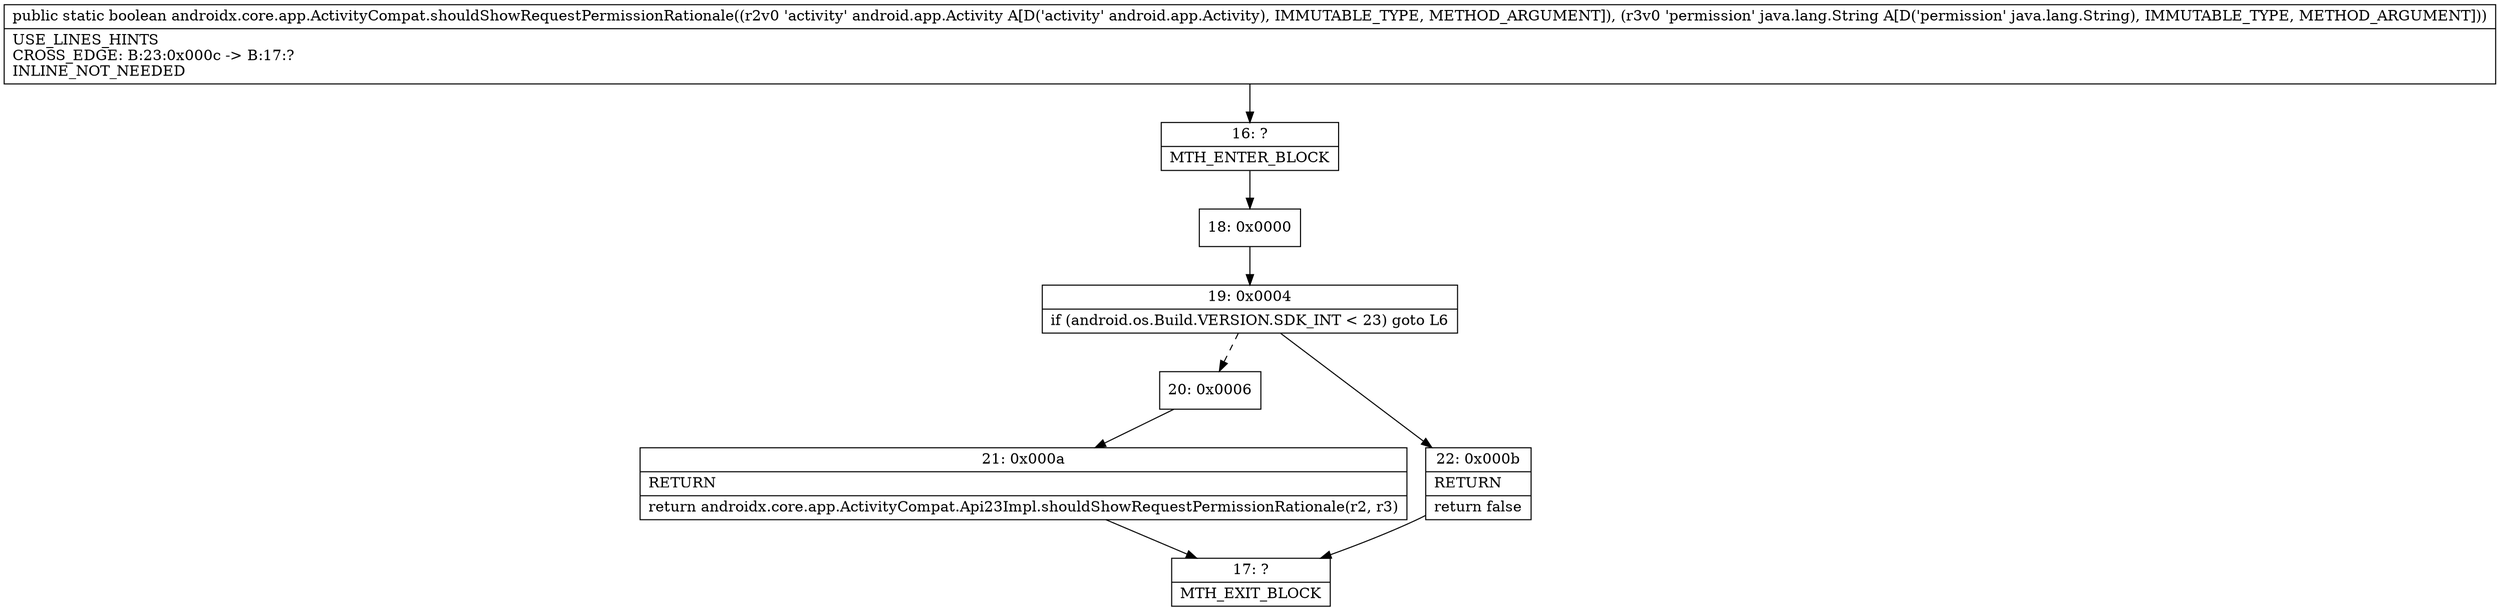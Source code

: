 digraph "CFG forandroidx.core.app.ActivityCompat.shouldShowRequestPermissionRationale(Landroid\/app\/Activity;Ljava\/lang\/String;)Z" {
Node_16 [shape=record,label="{16\:\ ?|MTH_ENTER_BLOCK\l}"];
Node_18 [shape=record,label="{18\:\ 0x0000}"];
Node_19 [shape=record,label="{19\:\ 0x0004|if (android.os.Build.VERSION.SDK_INT \< 23) goto L6\l}"];
Node_20 [shape=record,label="{20\:\ 0x0006}"];
Node_21 [shape=record,label="{21\:\ 0x000a|RETURN\l|return androidx.core.app.ActivityCompat.Api23Impl.shouldShowRequestPermissionRationale(r2, r3)\l}"];
Node_17 [shape=record,label="{17\:\ ?|MTH_EXIT_BLOCK\l}"];
Node_22 [shape=record,label="{22\:\ 0x000b|RETURN\l|return false\l}"];
MethodNode[shape=record,label="{public static boolean androidx.core.app.ActivityCompat.shouldShowRequestPermissionRationale((r2v0 'activity' android.app.Activity A[D('activity' android.app.Activity), IMMUTABLE_TYPE, METHOD_ARGUMENT]), (r3v0 'permission' java.lang.String A[D('permission' java.lang.String), IMMUTABLE_TYPE, METHOD_ARGUMENT]))  | USE_LINES_HINTS\lCROSS_EDGE: B:23:0x000c \-\> B:17:?\lINLINE_NOT_NEEDED\l}"];
MethodNode -> Node_16;Node_16 -> Node_18;
Node_18 -> Node_19;
Node_19 -> Node_20[style=dashed];
Node_19 -> Node_22;
Node_20 -> Node_21;
Node_21 -> Node_17;
Node_22 -> Node_17;
}

